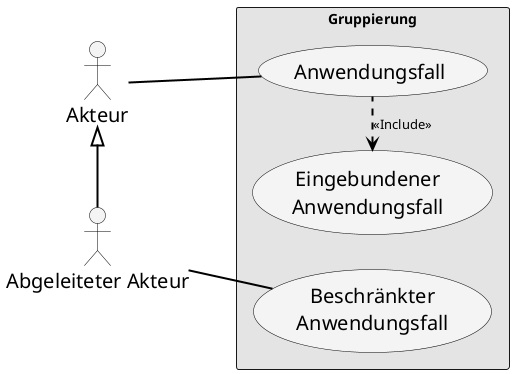 @startuml

skinparam actor {
  BackgroundColor #f4f4f4
  BorderColor #a0a0a0
  BorderColor black
  ArrowColor black
  FontName Arial Unicode MS
  FontSize 20
}

skinparam usecase {
  BackgroundColor #f4f4f4
  BorderColor #a0a0a0
  BorderColor black
  ArrowColor black
  FontName Arial Unicode MS
  FontSize 20
}

skinparam ArrowColor black
skinparam ArrowThickness 2

left to right direction

:Akteur:
:Abgeleiteter Akteur:

:Akteur: <|- :Abgeleiteter Akteur: :\t\t\t

rectangle Gruppierung #e4e4e4 {
    (Anwendungsfall) -up- Akteur
    (Eingebundener\nAnwendungsfall) <. (Anwendungsfall) : \t\t         <<Include>>
    :Abgeleiteter Akteur: -- (Beschränkter\nAnwendungsfall)
}

@enduml
